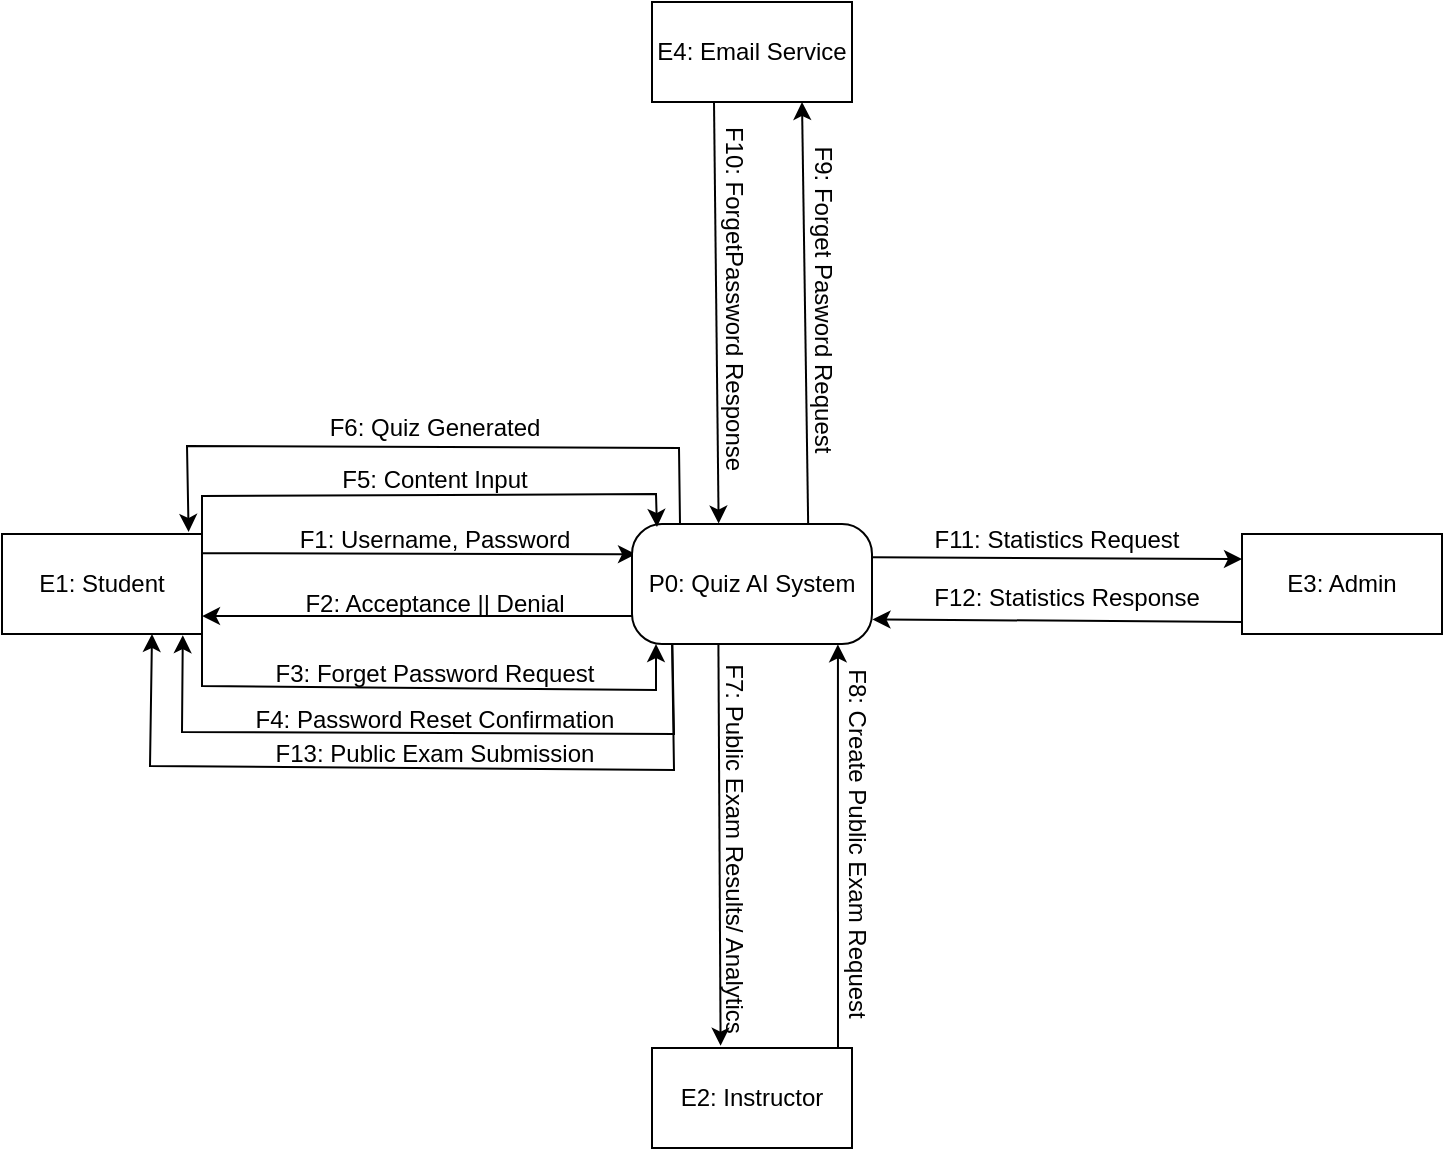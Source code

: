 <mxfile version="28.1.1">
  <diagram name="Page-1" id="wYT8ZVQUck44ThSVrIqu">
    <mxGraphModel dx="1246" dy="281" grid="0" gridSize="10" guides="1" tooltips="1" connect="1" arrows="1" fold="1" page="0" pageScale="1" pageWidth="850" pageHeight="1100" background="light-dark(#FFFFFF, #a1a1a1)" math="0" shadow="0">
      <root>
        <mxCell id="0" />
        <mxCell id="1" parent="0" />
        <mxCell id="SbFX5XHF8iA14r1eFP3u-1" value="E1: Student" style="html=1;dashed=0;whiteSpace=wrap;" vertex="1" parent="1">
          <mxGeometry x="53" y="774" width="100" height="50" as="geometry" />
        </mxCell>
        <mxCell id="SbFX5XHF8iA14r1eFP3u-2" value="E2: Instructor" style="html=1;dashed=0;whiteSpace=wrap;" vertex="1" parent="1">
          <mxGeometry x="378" y="1031" width="100" height="50" as="geometry" />
        </mxCell>
        <mxCell id="SbFX5XHF8iA14r1eFP3u-3" value="E3: Admin" style="html=1;dashed=0;whiteSpace=wrap;" vertex="1" parent="1">
          <mxGeometry x="673" y="774" width="100" height="50" as="geometry" />
        </mxCell>
        <mxCell id="SbFX5XHF8iA14r1eFP3u-4" value="E4: Email Service" style="html=1;dashed=0;whiteSpace=wrap;" vertex="1" parent="1">
          <mxGeometry x="378" y="508" width="100" height="50" as="geometry" />
        </mxCell>
        <mxCell id="SbFX5XHF8iA14r1eFP3u-5" value="" style="endArrow=classic;html=1;rounded=0;entryX=0.02;entryY=0.351;entryDx=0;entryDy=0;entryPerimeter=0;exitX=0.997;exitY=0.192;exitDx=0;exitDy=0;exitPerimeter=0;" edge="1" parent="1" source="SbFX5XHF8iA14r1eFP3u-1">
          <mxGeometry width="50" height="50" relative="1" as="geometry">
            <mxPoint x="157" y="784" as="sourcePoint" />
            <mxPoint x="370.0" y="784.1" as="targetPoint" />
          </mxGeometry>
        </mxCell>
        <mxCell id="SbFX5XHF8iA14r1eFP3u-6" value="" style="endArrow=classic;html=1;rounded=0;exitX=0.022;exitY=0.66;exitDx=0;exitDy=0;exitPerimeter=0;entryX=1;entryY=0.821;entryDx=0;entryDy=0;entryPerimeter=0;" edge="1" parent="1" target="SbFX5XHF8iA14r1eFP3u-1">
          <mxGeometry width="50" height="50" relative="1" as="geometry">
            <mxPoint x="370.2" y="815" as="sourcePoint" />
            <mxPoint x="158" y="815" as="targetPoint" />
          </mxGeometry>
        </mxCell>
        <mxCell id="SbFX5XHF8iA14r1eFP3u-7" value="F1: Username, Password" style="text;html=1;align=center;verticalAlign=middle;resizable=0;points=[];autosize=1;strokeColor=none;fillColor=none;" vertex="1" parent="1">
          <mxGeometry x="192" y="764" width="153" height="26" as="geometry" />
        </mxCell>
        <mxCell id="SbFX5XHF8iA14r1eFP3u-8" value="F2: Acceptance || Denial" style="text;html=1;align=center;verticalAlign=middle;resizable=0;points=[];autosize=1;strokeColor=none;fillColor=none;" vertex="1" parent="1">
          <mxGeometry x="194.5" y="796" width="148" height="26" as="geometry" />
        </mxCell>
        <mxCell id="SbFX5XHF8iA14r1eFP3u-9" value="" style="endArrow=classic;html=1;rounded=0;entryX=0.1;entryY=1;entryDx=0;entryDy=0;entryPerimeter=0;exitX=1;exitY=1;exitDx=0;exitDy=0;" edge="1" parent="1" source="SbFX5XHF8iA14r1eFP3u-1" target="SbFX5XHF8iA14r1eFP3u-11">
          <mxGeometry width="50" height="50" relative="1" as="geometry">
            <mxPoint x="198.5" y="864" as="sourcePoint" />
            <mxPoint x="379.9" y="832.2" as="targetPoint" />
            <Array as="points">
              <mxPoint x="153" y="850" />
              <mxPoint x="380" y="852" />
            </Array>
          </mxGeometry>
        </mxCell>
        <mxCell id="SbFX5XHF8iA14r1eFP3u-10" value="" style="endArrow=classic;html=1;rounded=0;exitX=0.168;exitY=0.987;exitDx=0;exitDy=0;exitPerimeter=0;entryX=0.904;entryY=1.012;entryDx=0;entryDy=0;entryPerimeter=0;" edge="1" parent="1" source="SbFX5XHF8iA14r1eFP3u-11" target="SbFX5XHF8iA14r1eFP3u-1">
          <mxGeometry width="50" height="50" relative="1" as="geometry">
            <mxPoint x="423" y="880" as="sourcePoint" />
            <mxPoint x="144" y="825" as="targetPoint" />
            <Array as="points">
              <mxPoint x="389" y="874" />
              <mxPoint x="143" y="873" />
            </Array>
          </mxGeometry>
        </mxCell>
        <mxCell id="SbFX5XHF8iA14r1eFP3u-11" value="P0: Quiz AI System" style="rounded=1;whiteSpace=wrap;html=1;arcSize=25;" vertex="1" parent="1">
          <mxGeometry x="368" y="769" width="120" height="60" as="geometry" />
        </mxCell>
        <mxCell id="SbFX5XHF8iA14r1eFP3u-12" value="F3: Forget Password Request" style="text;html=1;align=center;verticalAlign=middle;resizable=0;points=[];autosize=1;strokeColor=none;fillColor=none;" vertex="1" parent="1">
          <mxGeometry x="180" y="831" width="177" height="26" as="geometry" />
        </mxCell>
        <mxCell id="SbFX5XHF8iA14r1eFP3u-13" value="F4: Password Reset Confirmation" style="text;html=1;align=center;verticalAlign=middle;resizable=0;points=[];autosize=1;strokeColor=none;fillColor=none;" vertex="1" parent="1">
          <mxGeometry x="170.5" y="854" width="197" height="26" as="geometry" />
        </mxCell>
        <mxCell id="SbFX5XHF8iA14r1eFP3u-14" value="" style="endArrow=classic;html=1;rounded=0;entryX=0.104;entryY=0.025;entryDx=0;entryDy=0;entryPerimeter=0;exitX=1;exitY=0;exitDx=0;exitDy=0;" edge="1" parent="1" source="SbFX5XHF8iA14r1eFP3u-1" target="SbFX5XHF8iA14r1eFP3u-11">
          <mxGeometry width="50" height="50" relative="1" as="geometry">
            <mxPoint x="153" y="729" as="sourcePoint" />
            <mxPoint x="380" y="734" as="targetPoint" />
            <Array as="points">
              <mxPoint x="153" y="755" />
              <mxPoint x="380" y="754" />
            </Array>
          </mxGeometry>
        </mxCell>
        <mxCell id="SbFX5XHF8iA14r1eFP3u-15" value="" style="endArrow=classic;html=1;rounded=0;entryX=0.933;entryY=-0.02;entryDx=0;entryDy=0;entryPerimeter=0;exitX=0.2;exitY=-0.001;exitDx=0;exitDy=0;exitPerimeter=0;" edge="1" parent="1" source="SbFX5XHF8iA14r1eFP3u-11" target="SbFX5XHF8iA14r1eFP3u-1">
          <mxGeometry width="50" height="50" relative="1" as="geometry">
            <mxPoint x="392" y="767" as="sourcePoint" />
            <mxPoint x="145.5" y="682" as="targetPoint" />
            <Array as="points">
              <mxPoint x="391.5" y="731" />
              <mxPoint x="145.5" y="730" />
            </Array>
          </mxGeometry>
        </mxCell>
        <mxCell id="SbFX5XHF8iA14r1eFP3u-16" value="F5: Content Input" style="text;html=1;align=center;verticalAlign=middle;resizable=0;points=[];autosize=1;strokeColor=none;fillColor=none;" vertex="1" parent="1">
          <mxGeometry x="213" y="734" width="111" height="26" as="geometry" />
        </mxCell>
        <mxCell id="SbFX5XHF8iA14r1eFP3u-17" value="F6: Quiz Generated" style="text;html=1;align=center;verticalAlign=middle;resizable=0;points=[];autosize=1;strokeColor=none;fillColor=none;" vertex="1" parent="1">
          <mxGeometry x="207" y="708" width="123" height="26" as="geometry" />
        </mxCell>
        <mxCell id="SbFX5XHF8iA14r1eFP3u-18" value="" style="edgeStyle=none;orthogonalLoop=1;jettySize=auto;html=1;rounded=0;exitX=1;exitY=0.278;exitDx=0;exitDy=0;exitPerimeter=0;entryX=0;entryY=0.25;entryDx=0;entryDy=0;" edge="1" parent="1" source="SbFX5XHF8iA14r1eFP3u-11" target="SbFX5XHF8iA14r1eFP3u-3">
          <mxGeometry width="100" relative="1" as="geometry">
            <mxPoint x="492" y="786" as="sourcePoint" />
            <mxPoint x="588" y="786" as="targetPoint" />
            <Array as="points" />
          </mxGeometry>
        </mxCell>
        <mxCell id="SbFX5XHF8iA14r1eFP3u-19" value="" style="edgeStyle=none;orthogonalLoop=1;jettySize=auto;html=1;rounded=0;entryX=1.002;entryY=0.795;entryDx=0;entryDy=0;entryPerimeter=0;exitX=0.004;exitY=0.879;exitDx=0;exitDy=0;exitPerimeter=0;" edge="1" parent="1" source="SbFX5XHF8iA14r1eFP3u-3" target="SbFX5XHF8iA14r1eFP3u-11">
          <mxGeometry width="100" relative="1" as="geometry">
            <mxPoint x="571" y="799" as="sourcePoint" />
            <mxPoint x="671" y="799" as="targetPoint" />
            <Array as="points" />
          </mxGeometry>
        </mxCell>
        <mxCell id="SbFX5XHF8iA14r1eFP3u-20" value="" style="edgeStyle=none;orthogonalLoop=1;jettySize=auto;html=1;rounded=0;exitX=0.25;exitY=1;exitDx=0;exitDy=0;entryX=0.361;entryY=-0.004;entryDx=0;entryDy=0;entryPerimeter=0;" edge="1" parent="1" target="SbFX5XHF8iA14r1eFP3u-11">
          <mxGeometry width="100" relative="1" as="geometry">
            <mxPoint x="409" y="558" as="sourcePoint" />
            <mxPoint x="411.32" y="695.66" as="targetPoint" />
            <Array as="points" />
          </mxGeometry>
        </mxCell>
        <mxCell id="SbFX5XHF8iA14r1eFP3u-21" value="" style="edgeStyle=none;orthogonalLoop=1;jettySize=auto;html=1;rounded=0;entryX=0.75;entryY=1;entryDx=0;entryDy=0;exitX=0.734;exitY=-0.001;exitDx=0;exitDy=0;exitPerimeter=0;" edge="1" parent="1" source="SbFX5XHF8iA14r1eFP3u-11" target="SbFX5XHF8iA14r1eFP3u-4">
          <mxGeometry width="100" relative="1" as="geometry">
            <mxPoint x="451" y="693" as="sourcePoint" />
            <mxPoint x="480" y="716" as="targetPoint" />
            <Array as="points" />
          </mxGeometry>
        </mxCell>
        <mxCell id="SbFX5XHF8iA14r1eFP3u-22" value="F9: Forget Pasword Request" style="text;html=1;align=center;verticalAlign=middle;resizable=0;points=[];autosize=1;strokeColor=none;fillColor=none;rotation=90;" vertex="1" parent="1">
          <mxGeometry x="378" y="643" width="171" height="26" as="geometry" />
        </mxCell>
        <mxCell id="SbFX5XHF8iA14r1eFP3u-23" value="F10: ForgetPassword Response" style="text;html=1;align=center;verticalAlign=middle;resizable=0;points=[];autosize=1;strokeColor=none;fillColor=none;rotation=90;" vertex="1" parent="1">
          <mxGeometry x="324" y="643" width="190" height="26" as="geometry" />
        </mxCell>
        <mxCell id="SbFX5XHF8iA14r1eFP3u-24" value="F11: Statistics Request" style="text;html=1;align=center;verticalAlign=middle;resizable=0;points=[];autosize=1;strokeColor=none;fillColor=none;" vertex="1" parent="1">
          <mxGeometry x="509" y="764" width="141" height="26" as="geometry" />
        </mxCell>
        <mxCell id="SbFX5XHF8iA14r1eFP3u-25" value="F12: Statistics Response" style="text;html=1;align=center;verticalAlign=middle;resizable=0;points=[];autosize=1;strokeColor=none;fillColor=none;" vertex="1" parent="1">
          <mxGeometry x="509" y="793" width="151" height="26" as="geometry" />
        </mxCell>
        <mxCell id="SbFX5XHF8iA14r1eFP3u-26" value="" style="edgeStyle=none;orthogonalLoop=1;jettySize=auto;html=1;rounded=0;exitX=0.167;exitY=0.994;exitDx=0;exitDy=0;exitPerimeter=0;entryX=0.75;entryY=1;entryDx=0;entryDy=0;" edge="1" parent="1" source="SbFX5XHF8iA14r1eFP3u-11" target="SbFX5XHF8iA14r1eFP3u-1">
          <mxGeometry width="100" relative="1" as="geometry">
            <mxPoint x="387.04" y="890" as="sourcePoint" />
            <mxPoint x="103" y="883" as="targetPoint" />
            <Array as="points">
              <mxPoint x="389" y="892" />
              <mxPoint x="127" y="890" />
            </Array>
          </mxGeometry>
        </mxCell>
        <mxCell id="SbFX5XHF8iA14r1eFP3u-27" value="" style="edgeStyle=none;orthogonalLoop=1;jettySize=auto;html=1;rounded=0;exitX=0.93;exitY=0.003;exitDx=0;exitDy=0;entryX=0.858;entryY=1.003;entryDx=0;entryDy=0;entryPerimeter=0;exitPerimeter=0;" edge="1" parent="1" source="SbFX5XHF8iA14r1eFP3u-2" target="SbFX5XHF8iA14r1eFP3u-11">
          <mxGeometry width="100" relative="1" as="geometry">
            <mxPoint x="461.7" y="1030.03" as="sourcePoint" />
            <mxPoint x="461" y="829" as="targetPoint" />
            <Array as="points" />
          </mxGeometry>
        </mxCell>
        <mxCell id="SbFX5XHF8iA14r1eFP3u-28" value="F8: Create Public Exam Request" style="text;html=1;align=center;verticalAlign=middle;resizable=0;points=[];autosize=1;strokeColor=none;fillColor=none;rotation=90;" vertex="1" parent="1">
          <mxGeometry x="384" y="915" width="193" height="26" as="geometry" />
        </mxCell>
        <mxCell id="SbFX5XHF8iA14r1eFP3u-29" value="F13: Public Exam Submission" style="text;html=1;align=center;verticalAlign=middle;resizable=0;points=[];autosize=1;strokeColor=none;fillColor=none;" vertex="1" parent="1">
          <mxGeometry x="180" y="871" width="177" height="26" as="geometry" />
        </mxCell>
        <mxCell id="SbFX5XHF8iA14r1eFP3u-30" value="" style="edgeStyle=none;orthogonalLoop=1;jettySize=auto;html=1;rounded=0;exitX=0.36;exitY=0.995;exitDx=0;exitDy=0;exitPerimeter=0;entryX=0.343;entryY=-0.023;entryDx=0;entryDy=0;entryPerimeter=0;" edge="1" parent="1" source="SbFX5XHF8iA14r1eFP3u-11" target="SbFX5XHF8iA14r1eFP3u-2">
          <mxGeometry width="100" relative="1" as="geometry">
            <mxPoint x="348" y="964" as="sourcePoint" />
            <mxPoint x="448" y="964" as="targetPoint" />
            <Array as="points" />
          </mxGeometry>
        </mxCell>
        <mxCell id="SbFX5XHF8iA14r1eFP3u-31" value="F7: Public Exam Results/ Analytics" style="text;html=1;align=center;verticalAlign=middle;resizable=0;points=[];autosize=1;strokeColor=none;fillColor=none;rotation=90;" vertex="1" parent="1">
          <mxGeometry x="317.5" y="918" width="203" height="26" as="geometry" />
        </mxCell>
      </root>
    </mxGraphModel>
  </diagram>
</mxfile>
